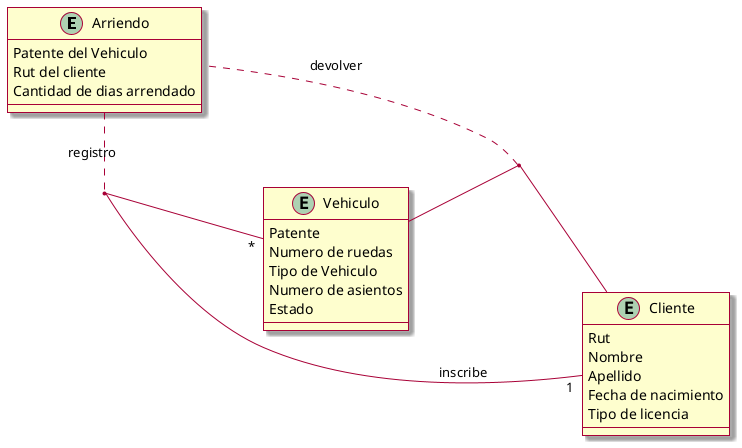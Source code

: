 @startuml

left to right direction
skin rose

entity Arriendo {
Patente del Vehiculo
Rut del cliente
Cantidad de dias arrendado


}

entity Cliente {
Rut
Nombre
Apellido
Fecha de nacimiento
Tipo de licencia

}

entity Vehiculo {
Patente
Numero de ruedas
Tipo de Vehiculo
Numero de asientos
Estado
}

Cliente "1" -- "*" Vehiculo: inscribe

(Vehiculo, Cliente) .. Arriendo: registro

(Vehiculo, Cliente) .. Arriendo: devolver

@enduml
